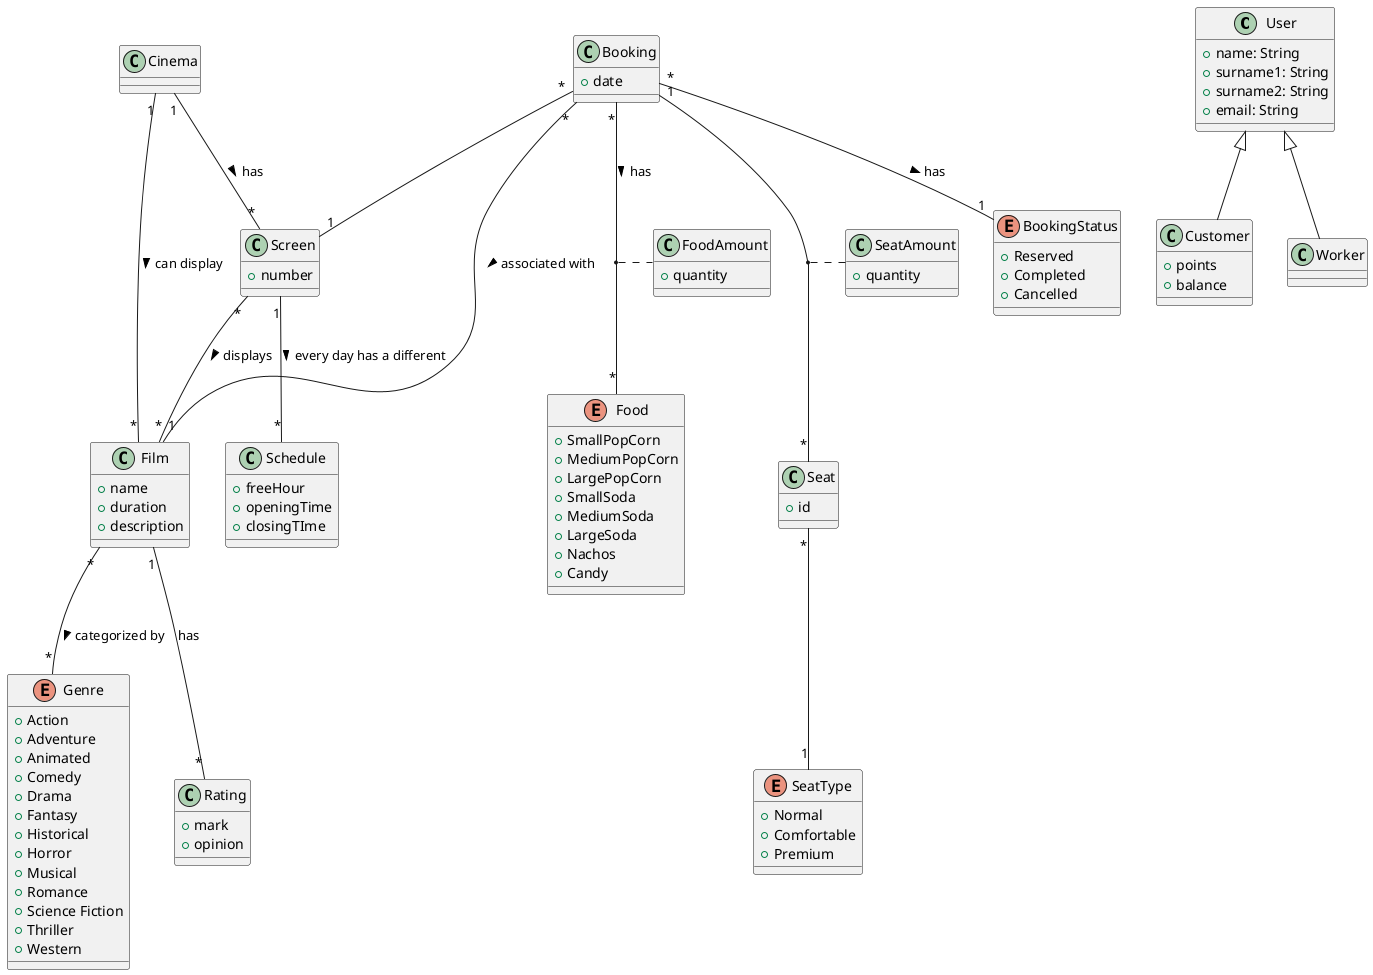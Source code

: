 @startuml
class User{
  +name: String
  +surname1: String
  +surname2: String
  +email: String

}

class Customer{
  +points
  +balance
}

class Worker{
}

class Booking{
  +date
}


class FoodAmount{
  +quantity
}

class Cinema{

}

class Screen{
  +number
}

class Schedule{
  +freeHour
  +openingTime
  +closingTIme
}

class Film{
  +name
  +duration
  +description
}

class Rating{
  +mark
  +opinion
}

class Seat{
  +id
}
class SeatAmount{
  +quantity
}



enum Genre{
  +Action
  +Adventure
  +Animated
  +Comedy
  +Drama
  +Fantasy
  +Historical
  +Horror
  +Musical
  +Romance
  +Science Fiction
  +Thriller
  +Western
}

enum BookingStatus{
  +Reserved
  +Completed
  +Cancelled
}

enum Food{
  +SmallPopCorn
  +MediumPopCorn
  +LargePopCorn
  +SmallSoda
  +MediumSoda
  +LargeSoda
  +Nachos
  +Candy
}

enum SeatType{
  +Normal
  +Comfortable
  +Premium
}


User <|-- Customer
User <|-- Worker

Cinema "1" -- "*" Screen: has >
Cinema "1" -- "*" Film: can display >

Screen "*" -- "*" Film: displays >
Screen "1" -- "*" Schedule: every day has a different >

Seat "*" -- "1" SeatType

Film "1" -- "*" Rating: has
Film "*" -- "*" Genre : categorized by >


Booking "*" -- "1" Film: associated with >
Booking "*" -- "1" BookingStatus : has >
Booking "*" -- "1" Screen
Booking "1" -- "*" Seat
Booking "*" -- "*" Food: has >
(Booking, Food) .. FoodAmount
(Booking, Seat) .. SeatAmount



@enduml
